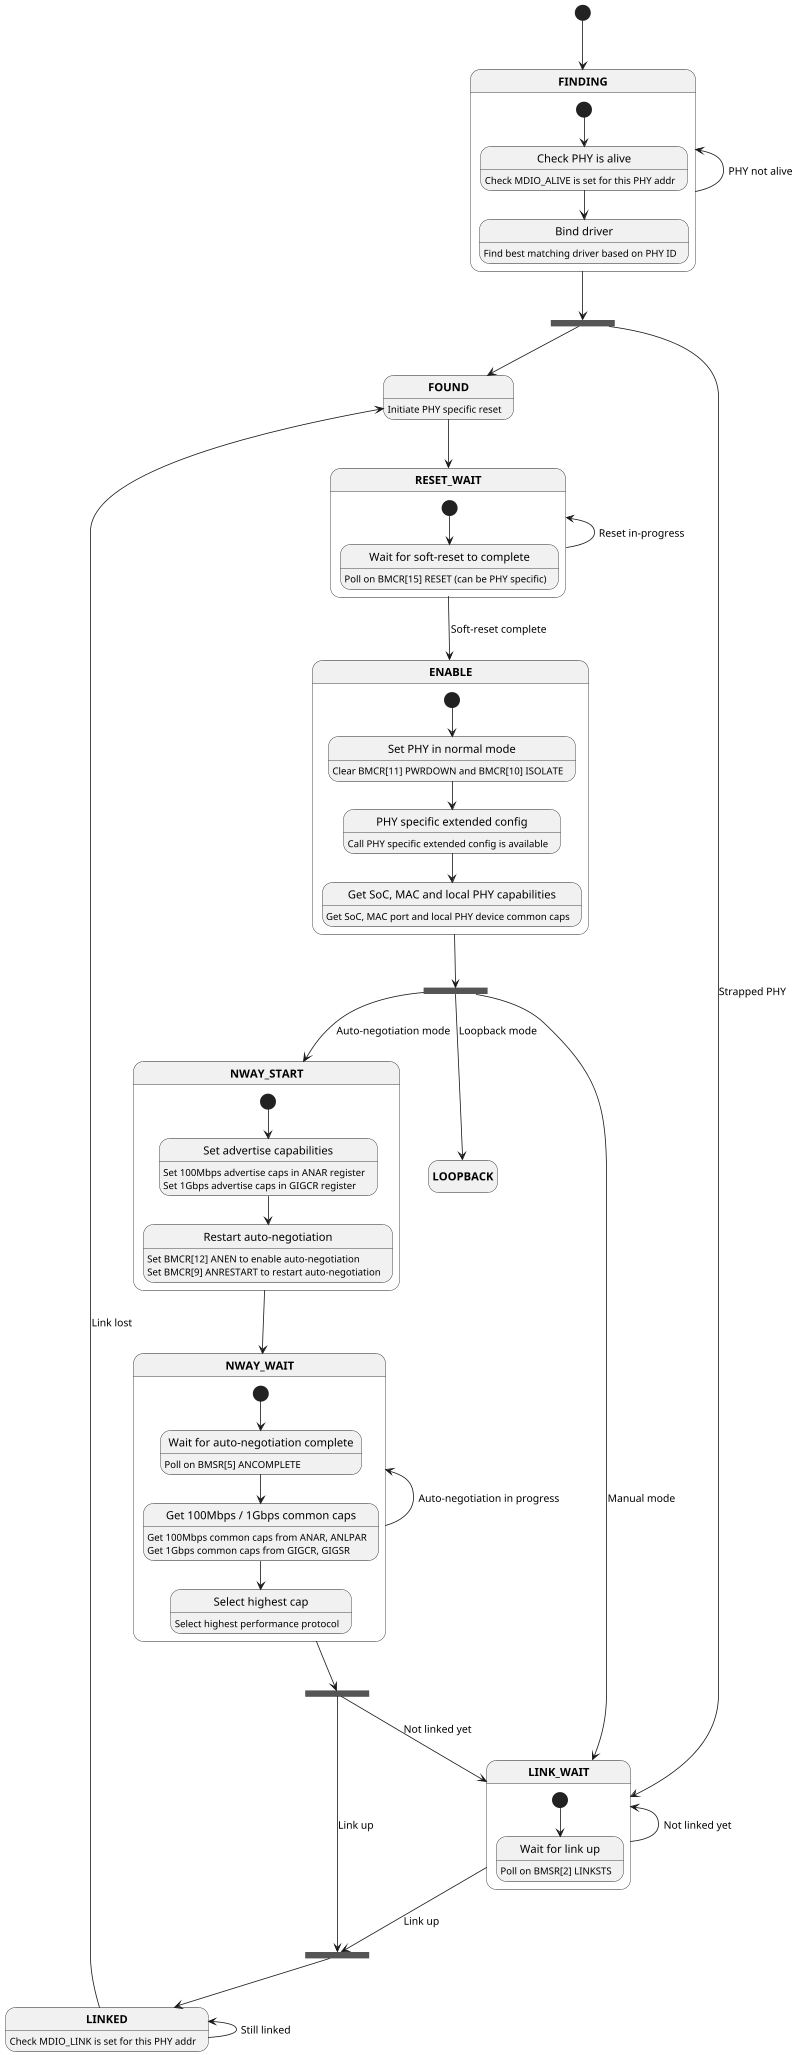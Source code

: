 @startuml

scale 0.8

hide empty description

state fork_find <<fork>>
state fork_mode <<fork>>
state fork_nway <<fork>>
state join_linked <<join>>

state FINDING as "**FINDING**" {
        [*] --> PHY_ALIVE
  PHY_ALIVE --> BIND_DRV

  state "Check PHY is alive" as PHY_ALIVE {
    PHY_ALIVE: Check MDIO_ALIVE is set for this PHY addr
  }
  state "Bind driver" as BIND_DRV {
    BIND_DRV: Find best matching driver based on PHY ID
  }
}

state FOUND as "**FOUND**" {
  FOUND: Initiate PHY specific reset
}

state RESET_WAIT as "**RESET_WAIT**" {
  [*] --> WAIT_RESET

  state "Wait for soft-reset to complete" as WAIT_RESET {
    WAIT_RESET: Poll on BMCR[15] RESET (can be PHY specific)
  }
}

state ENABLE as "**ENABLE**" {
          [*] --> NORMAL_MODE
  NORMAL_MODE --> EXT_CONFIG
   EXT_CONFIG --> GET_LOCAL_CAPS

  state "Set PHY in normal mode" as NORMAL_MODE {
    NORMAL_MODE: Clear BMCR[11] PWRDOWN and BMCR[10] ISOLATE
  }
  state "PHY specific extended config" as EXT_CONFIG {
    EXT_CONFIG: Call PHY specific extended config is available
  }
  state "Get SoC, MAC and local PHY capabilities" as GET_LOCAL_CAPS {
    GET_LOCAL_CAPS: Get SoC, MAC port and local PHY device common caps
  }
}

state LOOPBACK as "**LOOPBACK**"

state NWAY_START as "**NWAY_START**" {
           [*] --> SET_ADV_CAPS
  SET_ADV_CAPS --> RESTART_ANEG

  state "Set advertise capabilities" as SET_ADV_CAPS {
    SET_ADV_CAPS: Set 100Mbps advertise caps in ANAR register
    SET_ADV_CAPS: Set 1Gbps advertise caps in GIGCR register
  }
  state "Restart auto-negotiation" as RESTART_ANEG {
    RESTART_ANEG: Set BMCR[12] ANEN to enable auto-negotiation
    RESTART_ANEG: Set BMCR[9] ANRESTART to restart auto-negotiation
  }
}

state NWAY_WAIT as "**NWAY_WAIT**" {
       [*] --> POLL
      POLL --> GET_CAPS
  GET_CAPS --> SELECT_CAP

  state "Wait for auto-negotiation complete" as POLL {
    POLL: Poll on BMSR[5] ANCOMPLETE
  }
  state "Get 100Mbps / 1Gbps common caps" as GET_CAPS {
    GET_CAPS: Get 100Mbps common caps from ANAR, ANLPAR
    GET_CAPS: Get 1Gbps common caps from GIGCR, GIGSR
  }
  state "Select highest cap" as SELECT_CAP {
    SELECT_CAP: Select highest performance protocol
  }
}

state LINK_WAIT as "**LINK_WAIT**" {
  [*] --> WAIT_LINK

  state "Wait for link up" as WAIT_LINK {
    WAIT_LINK: Poll on BMSR[2] LINKSTS
  }
}

state LINKED as "**LINKED**" {
  LINKED: Check MDIO_LINK is set for this PHY addr
}

' State transition
        [*]  -->  FINDING
    FINDING -up-> FINDING       : PHY not alive
    FINDING  -->  fork_find
  fork_find -down-> LINK_WAIT   : Strapped PHY
  fork_find  -->  FOUND
      FOUND  -->  RESET_WAIT
 RESET_WAIT -up-> RESET_WAIT    : Reset in-progress
 RESET_WAIT  -->  ENABLE        : Soft-reset complete
     ENABLE  -->  fork_mode
  fork_mode  -->  LOOPBACK      : Loopback mode
  fork_mode  -->  NWAY_START    : Auto-negotiation mode
  fork_mode  -->  LINK_WAIT     : Manual mode
 NWAY_START  -->  NWAY_WAIT
  NWAY_WAIT -up-> NWAY_WAIT     : Auto-negotiation in progress
  NWAY_WAIT  -->  fork_nway
  fork_nway  -->  LINK_WAIT     : Not linked yet
  fork_nway  -->  join_linked   : Link up
  LINK_WAIT -up-> LINK_WAIT     : Not linked yet
  LINK_WAIT  -->  join_linked   : Link up
join_linked  -->  LINKED
     LINKED -up-> LINKED        : Still linked
     LINKED -up-> FOUND         : Link lost

@enduml
